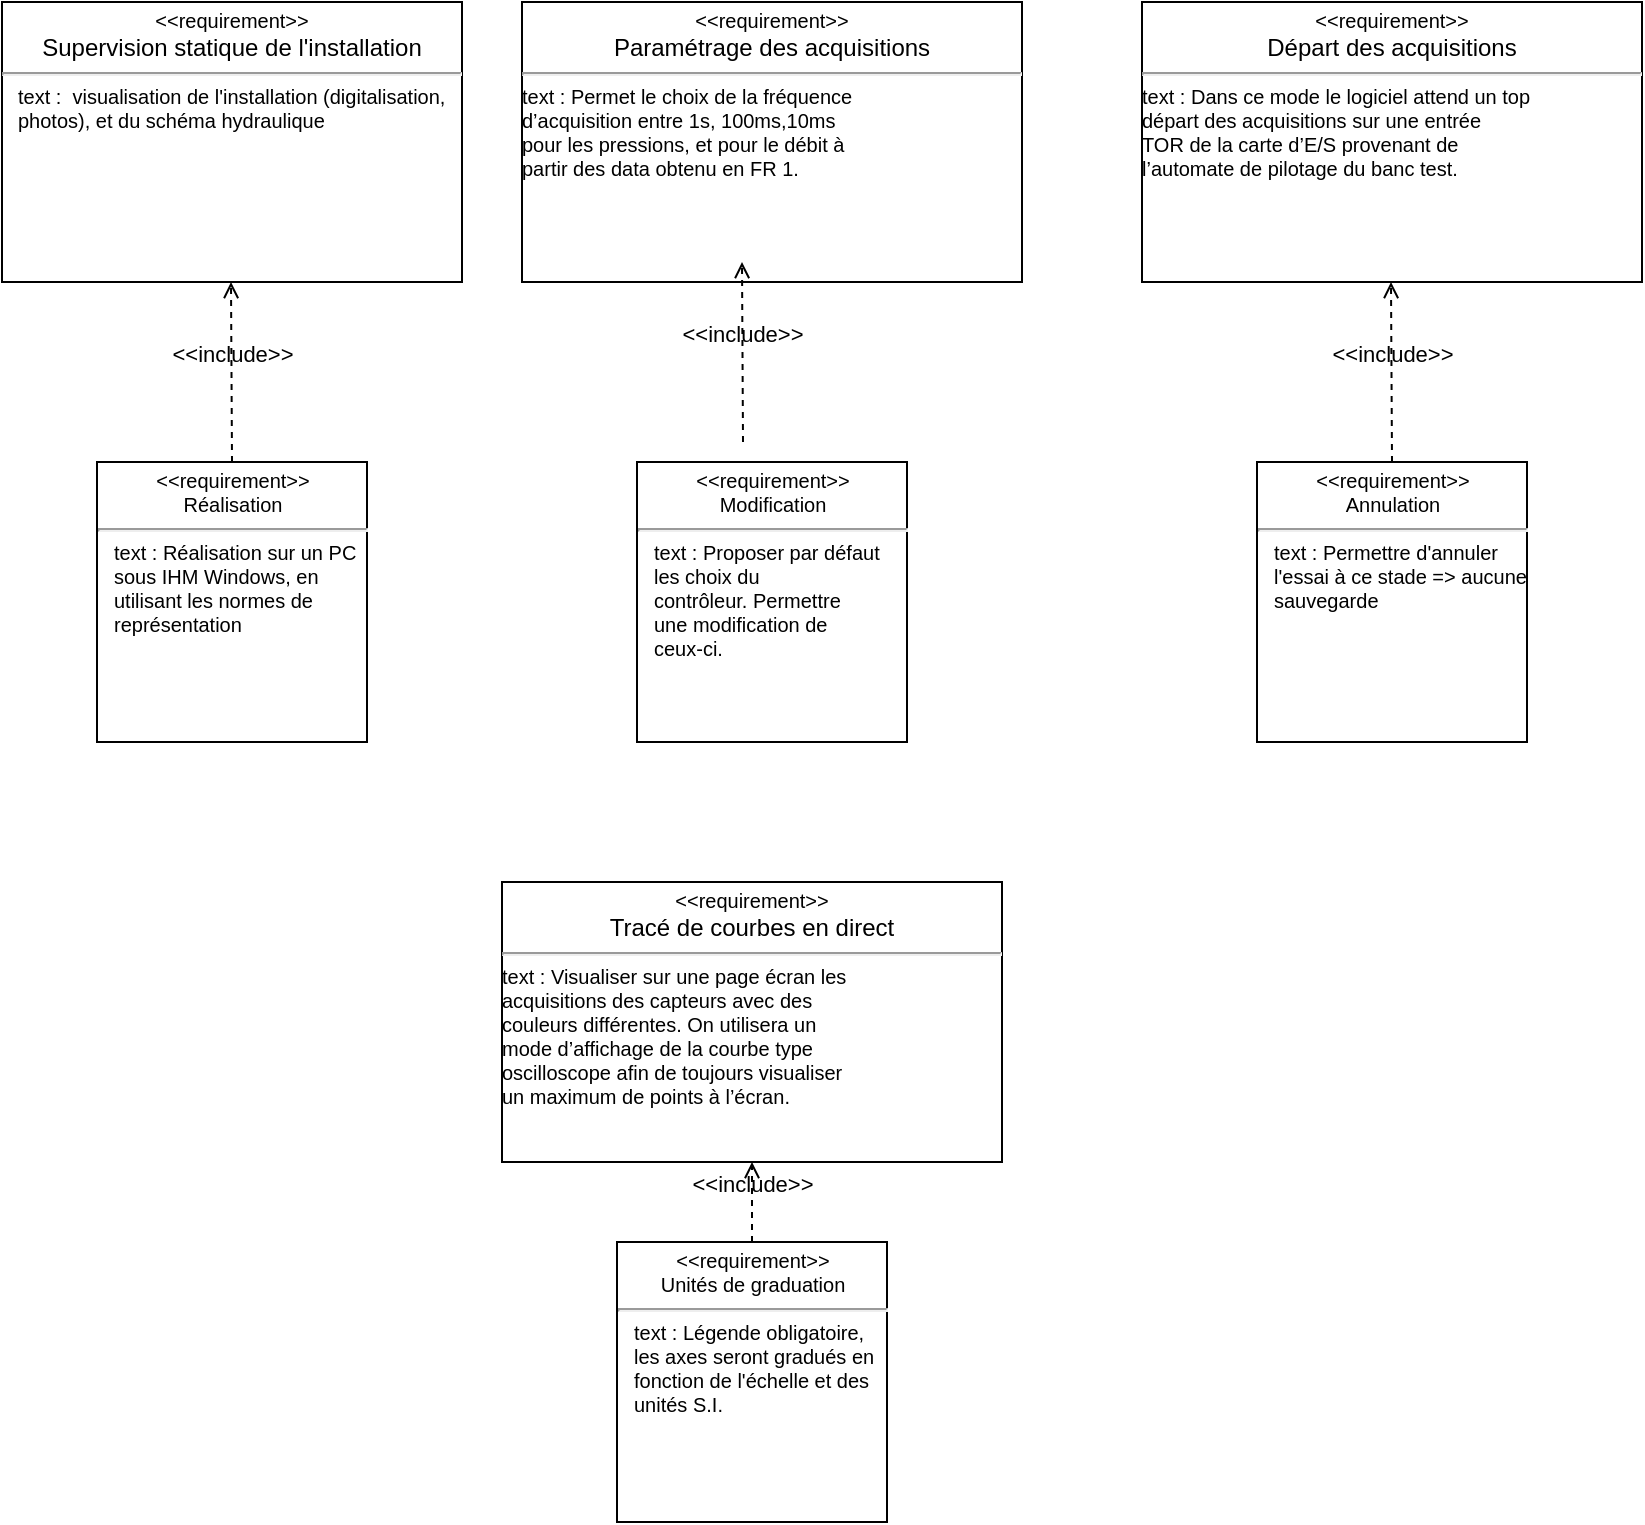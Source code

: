 <mxfile>
    <diagram id="v-w_UyHxcoHzM-9ri4jf" name="Page-1">
        <mxGraphModel dx="1135" dy="860" grid="1" gridSize="10" guides="1" tooltips="1" connect="1" arrows="1" fold="1" page="1" pageScale="1" pageWidth="1169" pageHeight="1654" math="0" shadow="0">
            <root>
                <mxCell id="0"/>
                <mxCell id="1" parent="0"/>
                <mxCell id="12" value="&lt;p style=&quot;margin: 4px 0px 0px&quot;&gt;&amp;lt;&amp;lt;requirement&amp;gt;&amp;gt;&lt;br&gt;&lt;span&gt;Réalisation&lt;/span&gt;&lt;br&gt;&lt;/p&gt;&lt;hr&gt;&lt;p style=&quot;text-align: left ; margin: 0px 0px 0px 8px&quot;&gt;text :&amp;nbsp;&lt;span&gt;Réalisation sur un PC sous IHM Windows, en utilisant les normes de représentation&lt;/span&gt;&lt;/p&gt;" style="shape=rect;html=1;overflow=fill;whiteSpace=wrap;fontSize=10;align=center;" parent="1" vertex="1">
                    <mxGeometry x="127.5" y="290" width="135" height="140" as="geometry"/>
                </mxCell>
                <mxCell id="19" value="&lt;p style=&quot;margin: 0px ; margin-top: 4px ; text-align: center&quot;&gt;&amp;lt;&amp;lt;requirement&amp;gt;&amp;gt;&lt;br&gt;&lt;span style=&quot;font-size: 12px&quot;&gt;Supervision statique de l'installation&lt;/span&gt;&lt;br&gt;&lt;/p&gt;&lt;hr&gt;&lt;p style=&quot;margin: 0px ; margin-left: 8px ; text-align: left&quot;&gt;text :&amp;nbsp; visualisation de l'installation (digitalisation, photos), et du schéma hydraulique&lt;/p&gt;&lt;div style=&quot;padding: 0px ; margin: 0px&quot;&gt;&lt;br style=&quot;padding: 0px ; margin: 0px ; text-align: left&quot;&gt;&lt;/div&gt;" style="shape=rect;html=1;overflow=fill;whiteSpace=wrap;fontSize=10;" parent="1" vertex="1">
                    <mxGeometry x="80" y="60" width="230" height="140" as="geometry"/>
                </mxCell>
                <mxCell id="22" value="&lt;p style=&quot;margin: 0px ; margin-top: 4px ; text-align: center&quot;&gt;&amp;lt;&amp;lt;requirement&amp;gt;&amp;gt;&lt;br&gt;&lt;span style=&quot;font-size: 12px&quot;&gt;Paramétrage des acquisitions&lt;/span&gt;&lt;/p&gt;&lt;hr&gt;&lt;div style=&quot;padding: 0px ; margin: 0px&quot;&gt;&lt;div&gt;&lt;div style=&quot;text-align: left&quot;&gt;&lt;span&gt;text :&amp;nbsp;&lt;/span&gt;&lt;span&gt;Permet le choix de la fréquence&lt;/span&gt;&lt;/div&gt;&lt;font style=&quot;font-size: 10px&quot;&gt;&lt;div style=&quot;text-align: left&quot;&gt;&lt;span&gt;d’acquisition entre 1s, 100ms,10ms&lt;/span&gt;&lt;/div&gt;&lt;span&gt;&lt;div style=&quot;text-align: left&quot;&gt;&lt;span&gt;pour les pressions, et pour le débit à&lt;/span&gt;&lt;/div&gt;&lt;div style=&quot;text-align: left&quot;&gt;&lt;span&gt;partir des data obtenu en FR 1.&amp;nbsp;&lt;/span&gt;&lt;/div&gt;&lt;/span&gt;&lt;/font&gt;&lt;/div&gt;&lt;div style=&quot;text-align: left&quot;&gt;&lt;br&gt;&lt;/div&gt;&lt;/div&gt;" style="shape=rect;html=1;overflow=fill;whiteSpace=wrap;fontSize=10;" parent="1" vertex="1">
                    <mxGeometry x="340" y="60" width="250" height="140" as="geometry"/>
                </mxCell>
                <mxCell id="23" value="&lt;p style=&quot;margin: 0px ; margin-top: 4px ; text-align: center&quot;&gt;&amp;lt;&amp;lt;requirement&amp;gt;&amp;gt;&lt;br&gt;&lt;span&gt;Modification&lt;/span&gt;&lt;br&gt;&lt;/p&gt;&lt;hr&gt;&lt;p style=&quot;text-align: left ; margin: 0px 0px 0px 8px&quot;&gt;text :&amp;nbsp;&lt;span style=&quot;text-align: center&quot;&gt;&lt;font style=&quot;font-size: 10px&quot;&gt;Proposer par défaut&lt;br/&gt;les choix du&lt;br/&gt;contrôleur. Permettre&lt;br/&gt;une modification de&lt;br/&gt;ceux-ci.&lt;/font&gt;&lt;/span&gt;&lt;/p&gt;&lt;br/&gt;&#9;&#9;&lt;br/&gt;&#9;&lt;br/&gt;&#9;&lt;br/&gt;&#9;&#9;" style="shape=rect;html=1;overflow=fill;whiteSpace=wrap;fontSize=10;" parent="1" vertex="1">
                    <mxGeometry x="397.5" y="290" width="135" height="140" as="geometry"/>
                </mxCell>
                <mxCell id="27" value="&lt;p style=&quot;margin: 0px ; margin-top: 4px ; text-align: center&quot;&gt;&amp;lt;&amp;lt;requirement&amp;gt;&amp;gt;&lt;br&gt;&lt;span style=&quot;font-size: 12px&quot;&gt;Départ des acquisitions&lt;/span&gt;&lt;/p&gt;&lt;hr&gt;&lt;div style=&quot;padding: 0px ; margin: 0px&quot;&gt;&lt;div&gt;&lt;div style=&quot;text-align: left&quot;&gt;text :&lt;font style=&quot;font-size: 10px&quot;&gt;&lt;font&gt;&amp;nbsp;&lt;/font&gt;&lt;span style=&quot;text-align: center&quot;&gt;Dans ce mode le logiciel attend un top&lt;br/&gt;départ des acquisitions sur une entrée&lt;br/&gt;&lt;/span&gt;&lt;span style=&quot;text-align: center&quot;&gt;TOR de la carte d’E/S provenant de&lt;br/&gt;l’automate de pilotage du banc test.&lt;/span&gt;&lt;/font&gt;&lt;/div&gt;&lt;br/&gt;&#9;&#9;&lt;br/&gt;&#9;&lt;br/&gt;&#9;&lt;br/&gt;&#9;&#9;&lt;/div&gt;&lt;div style=&quot;text-align: left&quot;&gt;&lt;br&gt;&lt;/div&gt;&lt;/div&gt;" style="shape=rect;html=1;overflow=fill;whiteSpace=wrap;fontSize=10;" parent="1" vertex="1">
                    <mxGeometry x="650" y="60" width="250" height="140" as="geometry"/>
                </mxCell>
                <mxCell id="28" value="&lt;p style=&quot;margin: 0px ; margin-top: 4px ; text-align: center&quot;&gt;&amp;lt;&amp;lt;requirement&amp;gt;&amp;gt;&lt;br&gt;&lt;span&gt;Annulation&lt;/span&gt;&lt;br&gt;&lt;/p&gt;&lt;hr&gt;&lt;p style=&quot;text-align: left ; margin: 0px 0px 0px 8px&quot;&gt;text :&amp;nbsp;&lt;span style=&quot;text-align: center&quot;&gt;&lt;font style=&quot;font-size: 10px&quot;&gt;Permettre d'annuler l'essai à ce stade =&amp;gt; aucune sauvegarde&lt;br&gt;&lt;/font&gt;&lt;/span&gt;&lt;/p&gt;&lt;br&gt;&#9;&#9;&lt;br&gt;&#9;&lt;br&gt;&#9;&lt;br&gt;&#9;&#9;" style="shape=rect;html=1;overflow=fill;whiteSpace=wrap;fontSize=10;" parent="1" vertex="1">
                    <mxGeometry x="707.5" y="290" width="135" height="140" as="geometry"/>
                </mxCell>
                <mxCell id="30" value="&lt;p style=&quot;margin: 0px ; margin-top: 4px ; text-align: center&quot;&gt;&amp;lt;&amp;lt;requirement&amp;gt;&amp;gt;&lt;br&gt;&lt;span style=&quot;font-size: 12px&quot;&gt;Tracé de courbes en direct&lt;/span&gt;&lt;/p&gt;&lt;hr&gt;&lt;div style=&quot;padding: 0px ; margin: 0px&quot;&gt;&lt;div&gt;&lt;div style=&quot;text-align: left&quot;&gt;text :&lt;font&gt;&lt;font style=&quot;font-size: 10px&quot;&gt;&amp;nbsp;&lt;/font&gt;&lt;font style=&quot;font-size: 10px&quot;&gt;&lt;span&gt;Visualiser sur une page écran les&lt;br/&gt;acquisitions des capteurs avec des&lt;br/&gt;couleurs différentes. On utilisera un&lt;br/&gt;&lt;/span&gt;&lt;span&gt;mode d’affichage de la courbe type&lt;br/&gt;&lt;/span&gt;&lt;span&gt;oscilloscope afin de toujours visualiser&lt;br/&gt;&lt;/span&gt;&lt;span&gt;un maximum de points à l’écran&lt;/span&gt;&lt;span style=&quot;text-align: center&quot;&gt;.&lt;/span&gt;&lt;/font&gt;&lt;/font&gt;&lt;/div&gt;&lt;br&gt;&#9;&#9;&lt;br&gt;&#9;&lt;br&gt;&#9;&lt;br&gt;&#9;&#9;&lt;/div&gt;&lt;div style=&quot;text-align: left&quot;&gt;&lt;br&gt;&lt;/div&gt;&lt;/div&gt;" style="shape=rect;html=1;overflow=fill;whiteSpace=wrap;fontSize=10;" parent="1" vertex="1">
                    <mxGeometry x="330" y="500" width="250" height="140" as="geometry"/>
                </mxCell>
                <mxCell id="31" value="&lt;p style=&quot;margin: 4px 0px 0px&quot;&gt;&amp;lt;&amp;lt;requirement&amp;gt;&amp;gt;&lt;br&gt;&lt;span&gt;Unités de graduation&lt;/span&gt;&lt;br&gt;&lt;/p&gt;&lt;hr&gt;&lt;p style=&quot;text-align: left ; margin: 0px 0px 0px 8px&quot;&gt;text :&amp;nbsp;&lt;span&gt;Légende obligatoire, les axes seront gradués en fonction de l'échelle et des unités S.I.&lt;/span&gt;&lt;/p&gt;" style="shape=rect;html=1;overflow=fill;whiteSpace=wrap;fontSize=10;align=center;" parent="1" vertex="1">
                    <mxGeometry x="387.5" y="680" width="135" height="140" as="geometry"/>
                </mxCell>
                <mxCell id="33" value="&amp;lt;&amp;lt;include&amp;gt;&amp;gt;" style="html=1;verticalAlign=bottom;labelBackgroundColor=none;endArrow=open;endFill=0;dashed=1;exitX=0.5;exitY=0;exitDx=0;exitDy=0;entryX=0.5;entryY=1;entryDx=0;entryDy=0;" edge="1" parent="1" source="31" target="30">
                    <mxGeometry width="160" relative="1" as="geometry">
                        <mxPoint x="380" y="650" as="sourcePoint"/>
                        <mxPoint x="660" y="440" as="targetPoint"/>
                    </mxGeometry>
                </mxCell>
                <mxCell id="35" value="&amp;lt;&amp;lt;include&amp;gt;&amp;gt;" style="html=1;verticalAlign=bottom;labelBackgroundColor=none;endArrow=open;endFill=0;dashed=1;exitX=0.5;exitY=0;exitDx=0;exitDy=0;entryX=0.5;entryY=1;entryDx=0;entryDy=0;" edge="1" parent="1" source="12">
                    <mxGeometry width="160" relative="1" as="geometry">
                        <mxPoint x="194.5" y="270" as="sourcePoint"/>
                        <mxPoint x="194.5" y="200" as="targetPoint"/>
                    </mxGeometry>
                </mxCell>
                <mxCell id="36" value="&amp;lt;&amp;lt;include&amp;gt;&amp;gt;" style="html=1;verticalAlign=bottom;labelBackgroundColor=none;endArrow=open;endFill=0;dashed=1;exitX=0.5;exitY=0;exitDx=0;exitDy=0;entryX=0.5;entryY=1;entryDx=0;entryDy=0;" edge="1" parent="1">
                    <mxGeometry width="160" relative="1" as="geometry">
                        <mxPoint x="450.5" y="280" as="sourcePoint"/>
                        <mxPoint x="450" y="190" as="targetPoint"/>
                    </mxGeometry>
                </mxCell>
                <mxCell id="37" value="&amp;lt;&amp;lt;include&amp;gt;&amp;gt;" style="html=1;verticalAlign=bottom;labelBackgroundColor=none;endArrow=open;endFill=0;dashed=1;exitX=0.5;exitY=0;exitDx=0;exitDy=0;entryX=0.5;entryY=1;entryDx=0;entryDy=0;" edge="1" parent="1">
                    <mxGeometry width="160" relative="1" as="geometry">
                        <mxPoint x="775" y="290" as="sourcePoint"/>
                        <mxPoint x="774.5" y="200" as="targetPoint"/>
                    </mxGeometry>
                </mxCell>
            </root>
        </mxGraphModel>
    </diagram>
</mxfile>